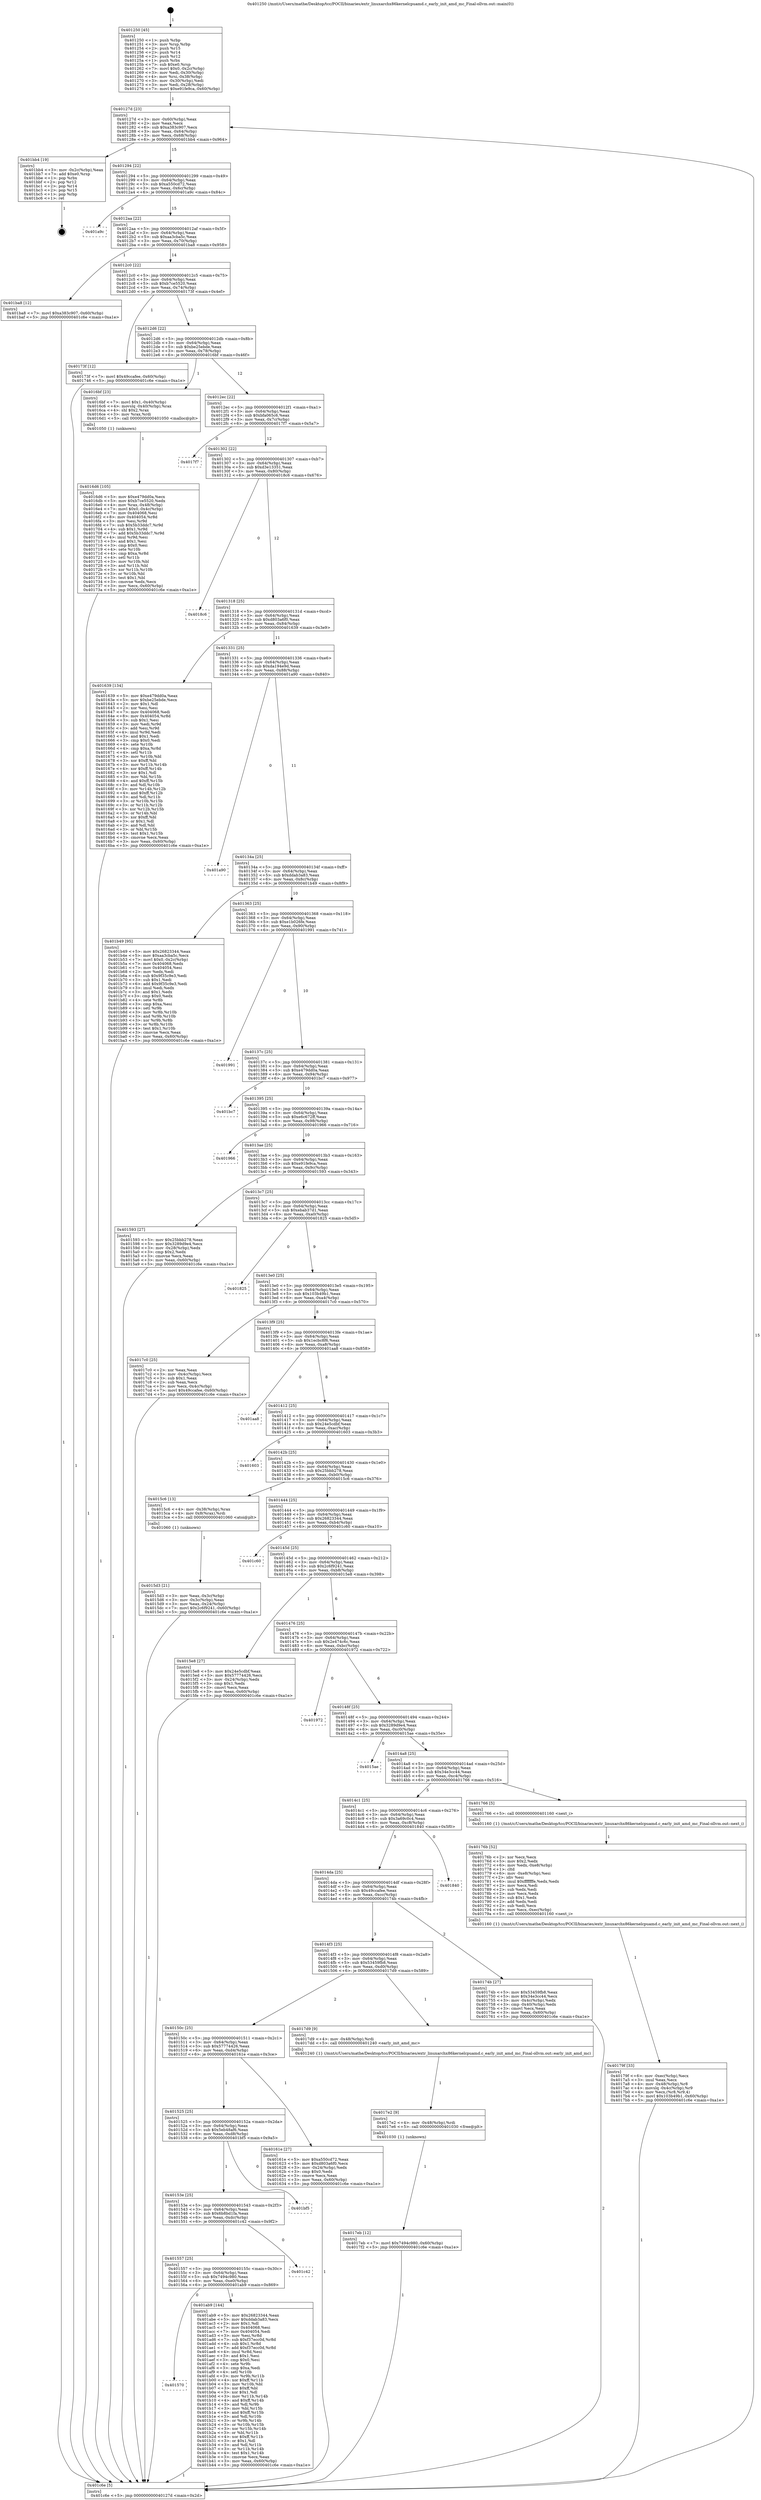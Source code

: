 digraph "0x401250" {
  label = "0x401250 (/mnt/c/Users/mathe/Desktop/tcc/POCII/binaries/extr_linuxarchx86kernelcpuamd.c_early_init_amd_mc_Final-ollvm.out::main(0))"
  labelloc = "t"
  node[shape=record]

  Entry [label="",width=0.3,height=0.3,shape=circle,fillcolor=black,style=filled]
  "0x40127d" [label="{
     0x40127d [23]\l
     | [instrs]\l
     &nbsp;&nbsp;0x40127d \<+3\>: mov -0x60(%rbp),%eax\l
     &nbsp;&nbsp;0x401280 \<+2\>: mov %eax,%ecx\l
     &nbsp;&nbsp;0x401282 \<+6\>: sub $0xa383c907,%ecx\l
     &nbsp;&nbsp;0x401288 \<+3\>: mov %eax,-0x64(%rbp)\l
     &nbsp;&nbsp;0x40128b \<+3\>: mov %ecx,-0x68(%rbp)\l
     &nbsp;&nbsp;0x40128e \<+6\>: je 0000000000401bb4 \<main+0x964\>\l
  }"]
  "0x401bb4" [label="{
     0x401bb4 [19]\l
     | [instrs]\l
     &nbsp;&nbsp;0x401bb4 \<+3\>: mov -0x2c(%rbp),%eax\l
     &nbsp;&nbsp;0x401bb7 \<+7\>: add $0xe0,%rsp\l
     &nbsp;&nbsp;0x401bbe \<+1\>: pop %rbx\l
     &nbsp;&nbsp;0x401bbf \<+2\>: pop %r12\l
     &nbsp;&nbsp;0x401bc1 \<+2\>: pop %r14\l
     &nbsp;&nbsp;0x401bc3 \<+2\>: pop %r15\l
     &nbsp;&nbsp;0x401bc5 \<+1\>: pop %rbp\l
     &nbsp;&nbsp;0x401bc6 \<+1\>: ret\l
  }"]
  "0x401294" [label="{
     0x401294 [22]\l
     | [instrs]\l
     &nbsp;&nbsp;0x401294 \<+5\>: jmp 0000000000401299 \<main+0x49\>\l
     &nbsp;&nbsp;0x401299 \<+3\>: mov -0x64(%rbp),%eax\l
     &nbsp;&nbsp;0x40129c \<+5\>: sub $0xa550cd72,%eax\l
     &nbsp;&nbsp;0x4012a1 \<+3\>: mov %eax,-0x6c(%rbp)\l
     &nbsp;&nbsp;0x4012a4 \<+6\>: je 0000000000401a9c \<main+0x84c\>\l
  }"]
  Exit [label="",width=0.3,height=0.3,shape=circle,fillcolor=black,style=filled,peripheries=2]
  "0x401a9c" [label="{
     0x401a9c\l
  }", style=dashed]
  "0x4012aa" [label="{
     0x4012aa [22]\l
     | [instrs]\l
     &nbsp;&nbsp;0x4012aa \<+5\>: jmp 00000000004012af \<main+0x5f\>\l
     &nbsp;&nbsp;0x4012af \<+3\>: mov -0x64(%rbp),%eax\l
     &nbsp;&nbsp;0x4012b2 \<+5\>: sub $0xaa3cba5c,%eax\l
     &nbsp;&nbsp;0x4012b7 \<+3\>: mov %eax,-0x70(%rbp)\l
     &nbsp;&nbsp;0x4012ba \<+6\>: je 0000000000401ba8 \<main+0x958\>\l
  }"]
  "0x401570" [label="{
     0x401570\l
  }", style=dashed]
  "0x401ba8" [label="{
     0x401ba8 [12]\l
     | [instrs]\l
     &nbsp;&nbsp;0x401ba8 \<+7\>: movl $0xa383c907,-0x60(%rbp)\l
     &nbsp;&nbsp;0x401baf \<+5\>: jmp 0000000000401c6e \<main+0xa1e\>\l
  }"]
  "0x4012c0" [label="{
     0x4012c0 [22]\l
     | [instrs]\l
     &nbsp;&nbsp;0x4012c0 \<+5\>: jmp 00000000004012c5 \<main+0x75\>\l
     &nbsp;&nbsp;0x4012c5 \<+3\>: mov -0x64(%rbp),%eax\l
     &nbsp;&nbsp;0x4012c8 \<+5\>: sub $0xb7ce5520,%eax\l
     &nbsp;&nbsp;0x4012cd \<+3\>: mov %eax,-0x74(%rbp)\l
     &nbsp;&nbsp;0x4012d0 \<+6\>: je 000000000040173f \<main+0x4ef\>\l
  }"]
  "0x401ab9" [label="{
     0x401ab9 [144]\l
     | [instrs]\l
     &nbsp;&nbsp;0x401ab9 \<+5\>: mov $0x26823344,%eax\l
     &nbsp;&nbsp;0x401abe \<+5\>: mov $0xddab3a83,%ecx\l
     &nbsp;&nbsp;0x401ac3 \<+2\>: mov $0x1,%dl\l
     &nbsp;&nbsp;0x401ac5 \<+7\>: mov 0x404068,%esi\l
     &nbsp;&nbsp;0x401acc \<+7\>: mov 0x404054,%edi\l
     &nbsp;&nbsp;0x401ad3 \<+3\>: mov %esi,%r8d\l
     &nbsp;&nbsp;0x401ad6 \<+7\>: sub $0xf37ecc0d,%r8d\l
     &nbsp;&nbsp;0x401add \<+4\>: sub $0x1,%r8d\l
     &nbsp;&nbsp;0x401ae1 \<+7\>: add $0xf37ecc0d,%r8d\l
     &nbsp;&nbsp;0x401ae8 \<+4\>: imul %r8d,%esi\l
     &nbsp;&nbsp;0x401aec \<+3\>: and $0x1,%esi\l
     &nbsp;&nbsp;0x401aef \<+3\>: cmp $0x0,%esi\l
     &nbsp;&nbsp;0x401af2 \<+4\>: sete %r9b\l
     &nbsp;&nbsp;0x401af6 \<+3\>: cmp $0xa,%edi\l
     &nbsp;&nbsp;0x401af9 \<+4\>: setl %r10b\l
     &nbsp;&nbsp;0x401afd \<+3\>: mov %r9b,%r11b\l
     &nbsp;&nbsp;0x401b00 \<+4\>: xor $0xff,%r11b\l
     &nbsp;&nbsp;0x401b04 \<+3\>: mov %r10b,%bl\l
     &nbsp;&nbsp;0x401b07 \<+3\>: xor $0xff,%bl\l
     &nbsp;&nbsp;0x401b0a \<+3\>: xor $0x1,%dl\l
     &nbsp;&nbsp;0x401b0d \<+3\>: mov %r11b,%r14b\l
     &nbsp;&nbsp;0x401b10 \<+4\>: and $0xff,%r14b\l
     &nbsp;&nbsp;0x401b14 \<+3\>: and %dl,%r9b\l
     &nbsp;&nbsp;0x401b17 \<+3\>: mov %bl,%r15b\l
     &nbsp;&nbsp;0x401b1a \<+4\>: and $0xff,%r15b\l
     &nbsp;&nbsp;0x401b1e \<+3\>: and %dl,%r10b\l
     &nbsp;&nbsp;0x401b21 \<+3\>: or %r9b,%r14b\l
     &nbsp;&nbsp;0x401b24 \<+3\>: or %r10b,%r15b\l
     &nbsp;&nbsp;0x401b27 \<+3\>: xor %r15b,%r14b\l
     &nbsp;&nbsp;0x401b2a \<+3\>: or %bl,%r11b\l
     &nbsp;&nbsp;0x401b2d \<+4\>: xor $0xff,%r11b\l
     &nbsp;&nbsp;0x401b31 \<+3\>: or $0x1,%dl\l
     &nbsp;&nbsp;0x401b34 \<+3\>: and %dl,%r11b\l
     &nbsp;&nbsp;0x401b37 \<+3\>: or %r11b,%r14b\l
     &nbsp;&nbsp;0x401b3a \<+4\>: test $0x1,%r14b\l
     &nbsp;&nbsp;0x401b3e \<+3\>: cmovne %ecx,%eax\l
     &nbsp;&nbsp;0x401b41 \<+3\>: mov %eax,-0x60(%rbp)\l
     &nbsp;&nbsp;0x401b44 \<+5\>: jmp 0000000000401c6e \<main+0xa1e\>\l
  }"]
  "0x40173f" [label="{
     0x40173f [12]\l
     | [instrs]\l
     &nbsp;&nbsp;0x40173f \<+7\>: movl $0x49ccafee,-0x60(%rbp)\l
     &nbsp;&nbsp;0x401746 \<+5\>: jmp 0000000000401c6e \<main+0xa1e\>\l
  }"]
  "0x4012d6" [label="{
     0x4012d6 [22]\l
     | [instrs]\l
     &nbsp;&nbsp;0x4012d6 \<+5\>: jmp 00000000004012db \<main+0x8b\>\l
     &nbsp;&nbsp;0x4012db \<+3\>: mov -0x64(%rbp),%eax\l
     &nbsp;&nbsp;0x4012de \<+5\>: sub $0xbe25ebde,%eax\l
     &nbsp;&nbsp;0x4012e3 \<+3\>: mov %eax,-0x78(%rbp)\l
     &nbsp;&nbsp;0x4012e6 \<+6\>: je 00000000004016bf \<main+0x46f\>\l
  }"]
  "0x401557" [label="{
     0x401557 [25]\l
     | [instrs]\l
     &nbsp;&nbsp;0x401557 \<+5\>: jmp 000000000040155c \<main+0x30c\>\l
     &nbsp;&nbsp;0x40155c \<+3\>: mov -0x64(%rbp),%eax\l
     &nbsp;&nbsp;0x40155f \<+5\>: sub $0x7494c980,%eax\l
     &nbsp;&nbsp;0x401564 \<+6\>: mov %eax,-0xe0(%rbp)\l
     &nbsp;&nbsp;0x40156a \<+6\>: je 0000000000401ab9 \<main+0x869\>\l
  }"]
  "0x4016bf" [label="{
     0x4016bf [23]\l
     | [instrs]\l
     &nbsp;&nbsp;0x4016bf \<+7\>: movl $0x1,-0x40(%rbp)\l
     &nbsp;&nbsp;0x4016c6 \<+4\>: movslq -0x40(%rbp),%rax\l
     &nbsp;&nbsp;0x4016ca \<+4\>: shl $0x2,%rax\l
     &nbsp;&nbsp;0x4016ce \<+3\>: mov %rax,%rdi\l
     &nbsp;&nbsp;0x4016d1 \<+5\>: call 0000000000401050 \<malloc@plt\>\l
     | [calls]\l
     &nbsp;&nbsp;0x401050 \{1\} (unknown)\l
  }"]
  "0x4012ec" [label="{
     0x4012ec [22]\l
     | [instrs]\l
     &nbsp;&nbsp;0x4012ec \<+5\>: jmp 00000000004012f1 \<main+0xa1\>\l
     &nbsp;&nbsp;0x4012f1 \<+3\>: mov -0x64(%rbp),%eax\l
     &nbsp;&nbsp;0x4012f4 \<+5\>: sub $0xbfa065c6,%eax\l
     &nbsp;&nbsp;0x4012f9 \<+3\>: mov %eax,-0x7c(%rbp)\l
     &nbsp;&nbsp;0x4012fc \<+6\>: je 00000000004017f7 \<main+0x5a7\>\l
  }"]
  "0x401c42" [label="{
     0x401c42\l
  }", style=dashed]
  "0x4017f7" [label="{
     0x4017f7\l
  }", style=dashed]
  "0x401302" [label="{
     0x401302 [22]\l
     | [instrs]\l
     &nbsp;&nbsp;0x401302 \<+5\>: jmp 0000000000401307 \<main+0xb7\>\l
     &nbsp;&nbsp;0x401307 \<+3\>: mov -0x64(%rbp),%eax\l
     &nbsp;&nbsp;0x40130a \<+5\>: sub $0xd3e13351,%eax\l
     &nbsp;&nbsp;0x40130f \<+3\>: mov %eax,-0x80(%rbp)\l
     &nbsp;&nbsp;0x401312 \<+6\>: je 00000000004018c6 \<main+0x676\>\l
  }"]
  "0x40153e" [label="{
     0x40153e [25]\l
     | [instrs]\l
     &nbsp;&nbsp;0x40153e \<+5\>: jmp 0000000000401543 \<main+0x2f3\>\l
     &nbsp;&nbsp;0x401543 \<+3\>: mov -0x64(%rbp),%eax\l
     &nbsp;&nbsp;0x401546 \<+5\>: sub $0x6b8bd1fa,%eax\l
     &nbsp;&nbsp;0x40154b \<+6\>: mov %eax,-0xdc(%rbp)\l
     &nbsp;&nbsp;0x401551 \<+6\>: je 0000000000401c42 \<main+0x9f2\>\l
  }"]
  "0x4018c6" [label="{
     0x4018c6\l
  }", style=dashed]
  "0x401318" [label="{
     0x401318 [25]\l
     | [instrs]\l
     &nbsp;&nbsp;0x401318 \<+5\>: jmp 000000000040131d \<main+0xcd\>\l
     &nbsp;&nbsp;0x40131d \<+3\>: mov -0x64(%rbp),%eax\l
     &nbsp;&nbsp;0x401320 \<+5\>: sub $0xd803a6f0,%eax\l
     &nbsp;&nbsp;0x401325 \<+6\>: mov %eax,-0x84(%rbp)\l
     &nbsp;&nbsp;0x40132b \<+6\>: je 0000000000401639 \<main+0x3e9\>\l
  }"]
  "0x401bf5" [label="{
     0x401bf5\l
  }", style=dashed]
  "0x401639" [label="{
     0x401639 [134]\l
     | [instrs]\l
     &nbsp;&nbsp;0x401639 \<+5\>: mov $0xe479dd0a,%eax\l
     &nbsp;&nbsp;0x40163e \<+5\>: mov $0xbe25ebde,%ecx\l
     &nbsp;&nbsp;0x401643 \<+2\>: mov $0x1,%dl\l
     &nbsp;&nbsp;0x401645 \<+2\>: xor %esi,%esi\l
     &nbsp;&nbsp;0x401647 \<+7\>: mov 0x404068,%edi\l
     &nbsp;&nbsp;0x40164e \<+8\>: mov 0x404054,%r8d\l
     &nbsp;&nbsp;0x401656 \<+3\>: sub $0x1,%esi\l
     &nbsp;&nbsp;0x401659 \<+3\>: mov %edi,%r9d\l
     &nbsp;&nbsp;0x40165c \<+3\>: add %esi,%r9d\l
     &nbsp;&nbsp;0x40165f \<+4\>: imul %r9d,%edi\l
     &nbsp;&nbsp;0x401663 \<+3\>: and $0x1,%edi\l
     &nbsp;&nbsp;0x401666 \<+3\>: cmp $0x0,%edi\l
     &nbsp;&nbsp;0x401669 \<+4\>: sete %r10b\l
     &nbsp;&nbsp;0x40166d \<+4\>: cmp $0xa,%r8d\l
     &nbsp;&nbsp;0x401671 \<+4\>: setl %r11b\l
     &nbsp;&nbsp;0x401675 \<+3\>: mov %r10b,%bl\l
     &nbsp;&nbsp;0x401678 \<+3\>: xor $0xff,%bl\l
     &nbsp;&nbsp;0x40167b \<+3\>: mov %r11b,%r14b\l
     &nbsp;&nbsp;0x40167e \<+4\>: xor $0xff,%r14b\l
     &nbsp;&nbsp;0x401682 \<+3\>: xor $0x1,%dl\l
     &nbsp;&nbsp;0x401685 \<+3\>: mov %bl,%r15b\l
     &nbsp;&nbsp;0x401688 \<+4\>: and $0xff,%r15b\l
     &nbsp;&nbsp;0x40168c \<+3\>: and %dl,%r10b\l
     &nbsp;&nbsp;0x40168f \<+3\>: mov %r14b,%r12b\l
     &nbsp;&nbsp;0x401692 \<+4\>: and $0xff,%r12b\l
     &nbsp;&nbsp;0x401696 \<+3\>: and %dl,%r11b\l
     &nbsp;&nbsp;0x401699 \<+3\>: or %r10b,%r15b\l
     &nbsp;&nbsp;0x40169c \<+3\>: or %r11b,%r12b\l
     &nbsp;&nbsp;0x40169f \<+3\>: xor %r12b,%r15b\l
     &nbsp;&nbsp;0x4016a2 \<+3\>: or %r14b,%bl\l
     &nbsp;&nbsp;0x4016a5 \<+3\>: xor $0xff,%bl\l
     &nbsp;&nbsp;0x4016a8 \<+3\>: or $0x1,%dl\l
     &nbsp;&nbsp;0x4016ab \<+2\>: and %dl,%bl\l
     &nbsp;&nbsp;0x4016ad \<+3\>: or %bl,%r15b\l
     &nbsp;&nbsp;0x4016b0 \<+4\>: test $0x1,%r15b\l
     &nbsp;&nbsp;0x4016b4 \<+3\>: cmovne %ecx,%eax\l
     &nbsp;&nbsp;0x4016b7 \<+3\>: mov %eax,-0x60(%rbp)\l
     &nbsp;&nbsp;0x4016ba \<+5\>: jmp 0000000000401c6e \<main+0xa1e\>\l
  }"]
  "0x401331" [label="{
     0x401331 [25]\l
     | [instrs]\l
     &nbsp;&nbsp;0x401331 \<+5\>: jmp 0000000000401336 \<main+0xe6\>\l
     &nbsp;&nbsp;0x401336 \<+3\>: mov -0x64(%rbp),%eax\l
     &nbsp;&nbsp;0x401339 \<+5\>: sub $0xda194e9d,%eax\l
     &nbsp;&nbsp;0x40133e \<+6\>: mov %eax,-0x88(%rbp)\l
     &nbsp;&nbsp;0x401344 \<+6\>: je 0000000000401a90 \<main+0x840\>\l
  }"]
  "0x4017eb" [label="{
     0x4017eb [12]\l
     | [instrs]\l
     &nbsp;&nbsp;0x4017eb \<+7\>: movl $0x7494c980,-0x60(%rbp)\l
     &nbsp;&nbsp;0x4017f2 \<+5\>: jmp 0000000000401c6e \<main+0xa1e\>\l
  }"]
  "0x401a90" [label="{
     0x401a90\l
  }", style=dashed]
  "0x40134a" [label="{
     0x40134a [25]\l
     | [instrs]\l
     &nbsp;&nbsp;0x40134a \<+5\>: jmp 000000000040134f \<main+0xff\>\l
     &nbsp;&nbsp;0x40134f \<+3\>: mov -0x64(%rbp),%eax\l
     &nbsp;&nbsp;0x401352 \<+5\>: sub $0xddab3a83,%eax\l
     &nbsp;&nbsp;0x401357 \<+6\>: mov %eax,-0x8c(%rbp)\l
     &nbsp;&nbsp;0x40135d \<+6\>: je 0000000000401b49 \<main+0x8f9\>\l
  }"]
  "0x4017e2" [label="{
     0x4017e2 [9]\l
     | [instrs]\l
     &nbsp;&nbsp;0x4017e2 \<+4\>: mov -0x48(%rbp),%rdi\l
     &nbsp;&nbsp;0x4017e6 \<+5\>: call 0000000000401030 \<free@plt\>\l
     | [calls]\l
     &nbsp;&nbsp;0x401030 \{1\} (unknown)\l
  }"]
  "0x401b49" [label="{
     0x401b49 [95]\l
     | [instrs]\l
     &nbsp;&nbsp;0x401b49 \<+5\>: mov $0x26823344,%eax\l
     &nbsp;&nbsp;0x401b4e \<+5\>: mov $0xaa3cba5c,%ecx\l
     &nbsp;&nbsp;0x401b53 \<+7\>: movl $0x0,-0x2c(%rbp)\l
     &nbsp;&nbsp;0x401b5a \<+7\>: mov 0x404068,%edx\l
     &nbsp;&nbsp;0x401b61 \<+7\>: mov 0x404054,%esi\l
     &nbsp;&nbsp;0x401b68 \<+2\>: mov %edx,%edi\l
     &nbsp;&nbsp;0x401b6a \<+6\>: sub $0x9f35c9e3,%edi\l
     &nbsp;&nbsp;0x401b70 \<+3\>: sub $0x1,%edi\l
     &nbsp;&nbsp;0x401b73 \<+6\>: add $0x9f35c9e3,%edi\l
     &nbsp;&nbsp;0x401b79 \<+3\>: imul %edi,%edx\l
     &nbsp;&nbsp;0x401b7c \<+3\>: and $0x1,%edx\l
     &nbsp;&nbsp;0x401b7f \<+3\>: cmp $0x0,%edx\l
     &nbsp;&nbsp;0x401b82 \<+4\>: sete %r8b\l
     &nbsp;&nbsp;0x401b86 \<+3\>: cmp $0xa,%esi\l
     &nbsp;&nbsp;0x401b89 \<+4\>: setl %r9b\l
     &nbsp;&nbsp;0x401b8d \<+3\>: mov %r8b,%r10b\l
     &nbsp;&nbsp;0x401b90 \<+3\>: and %r9b,%r10b\l
     &nbsp;&nbsp;0x401b93 \<+3\>: xor %r9b,%r8b\l
     &nbsp;&nbsp;0x401b96 \<+3\>: or %r8b,%r10b\l
     &nbsp;&nbsp;0x401b99 \<+4\>: test $0x1,%r10b\l
     &nbsp;&nbsp;0x401b9d \<+3\>: cmovne %ecx,%eax\l
     &nbsp;&nbsp;0x401ba0 \<+3\>: mov %eax,-0x60(%rbp)\l
     &nbsp;&nbsp;0x401ba3 \<+5\>: jmp 0000000000401c6e \<main+0xa1e\>\l
  }"]
  "0x401363" [label="{
     0x401363 [25]\l
     | [instrs]\l
     &nbsp;&nbsp;0x401363 \<+5\>: jmp 0000000000401368 \<main+0x118\>\l
     &nbsp;&nbsp;0x401368 \<+3\>: mov -0x64(%rbp),%eax\l
     &nbsp;&nbsp;0x40136b \<+5\>: sub $0xe1b026fe,%eax\l
     &nbsp;&nbsp;0x401370 \<+6\>: mov %eax,-0x90(%rbp)\l
     &nbsp;&nbsp;0x401376 \<+6\>: je 0000000000401991 \<main+0x741\>\l
  }"]
  "0x40179f" [label="{
     0x40179f [33]\l
     | [instrs]\l
     &nbsp;&nbsp;0x40179f \<+6\>: mov -0xec(%rbp),%ecx\l
     &nbsp;&nbsp;0x4017a5 \<+3\>: imul %eax,%ecx\l
     &nbsp;&nbsp;0x4017a8 \<+4\>: mov -0x48(%rbp),%r8\l
     &nbsp;&nbsp;0x4017ac \<+4\>: movslq -0x4c(%rbp),%r9\l
     &nbsp;&nbsp;0x4017b0 \<+4\>: mov %ecx,(%r8,%r9,4)\l
     &nbsp;&nbsp;0x4017b4 \<+7\>: movl $0x103b49b1,-0x60(%rbp)\l
     &nbsp;&nbsp;0x4017bb \<+5\>: jmp 0000000000401c6e \<main+0xa1e\>\l
  }"]
  "0x401991" [label="{
     0x401991\l
  }", style=dashed]
  "0x40137c" [label="{
     0x40137c [25]\l
     | [instrs]\l
     &nbsp;&nbsp;0x40137c \<+5\>: jmp 0000000000401381 \<main+0x131\>\l
     &nbsp;&nbsp;0x401381 \<+3\>: mov -0x64(%rbp),%eax\l
     &nbsp;&nbsp;0x401384 \<+5\>: sub $0xe479dd0a,%eax\l
     &nbsp;&nbsp;0x401389 \<+6\>: mov %eax,-0x94(%rbp)\l
     &nbsp;&nbsp;0x40138f \<+6\>: je 0000000000401bc7 \<main+0x977\>\l
  }"]
  "0x40176b" [label="{
     0x40176b [52]\l
     | [instrs]\l
     &nbsp;&nbsp;0x40176b \<+2\>: xor %ecx,%ecx\l
     &nbsp;&nbsp;0x40176d \<+5\>: mov $0x2,%edx\l
     &nbsp;&nbsp;0x401772 \<+6\>: mov %edx,-0xe8(%rbp)\l
     &nbsp;&nbsp;0x401778 \<+1\>: cltd\l
     &nbsp;&nbsp;0x401779 \<+6\>: mov -0xe8(%rbp),%esi\l
     &nbsp;&nbsp;0x40177f \<+2\>: idiv %esi\l
     &nbsp;&nbsp;0x401781 \<+6\>: imul $0xfffffffe,%edx,%edx\l
     &nbsp;&nbsp;0x401787 \<+2\>: mov %ecx,%edi\l
     &nbsp;&nbsp;0x401789 \<+2\>: sub %edx,%edi\l
     &nbsp;&nbsp;0x40178b \<+2\>: mov %ecx,%edx\l
     &nbsp;&nbsp;0x40178d \<+3\>: sub $0x1,%edx\l
     &nbsp;&nbsp;0x401790 \<+2\>: add %edx,%edi\l
     &nbsp;&nbsp;0x401792 \<+2\>: sub %edi,%ecx\l
     &nbsp;&nbsp;0x401794 \<+6\>: mov %ecx,-0xec(%rbp)\l
     &nbsp;&nbsp;0x40179a \<+5\>: call 0000000000401160 \<next_i\>\l
     | [calls]\l
     &nbsp;&nbsp;0x401160 \{1\} (/mnt/c/Users/mathe/Desktop/tcc/POCII/binaries/extr_linuxarchx86kernelcpuamd.c_early_init_amd_mc_Final-ollvm.out::next_i)\l
  }"]
  "0x401bc7" [label="{
     0x401bc7\l
  }", style=dashed]
  "0x401395" [label="{
     0x401395 [25]\l
     | [instrs]\l
     &nbsp;&nbsp;0x401395 \<+5\>: jmp 000000000040139a \<main+0x14a\>\l
     &nbsp;&nbsp;0x40139a \<+3\>: mov -0x64(%rbp),%eax\l
     &nbsp;&nbsp;0x40139d \<+5\>: sub $0xe6c672ff,%eax\l
     &nbsp;&nbsp;0x4013a2 \<+6\>: mov %eax,-0x98(%rbp)\l
     &nbsp;&nbsp;0x4013a8 \<+6\>: je 0000000000401966 \<main+0x716\>\l
  }"]
  "0x4016d6" [label="{
     0x4016d6 [105]\l
     | [instrs]\l
     &nbsp;&nbsp;0x4016d6 \<+5\>: mov $0xe479dd0a,%ecx\l
     &nbsp;&nbsp;0x4016db \<+5\>: mov $0xb7ce5520,%edx\l
     &nbsp;&nbsp;0x4016e0 \<+4\>: mov %rax,-0x48(%rbp)\l
     &nbsp;&nbsp;0x4016e4 \<+7\>: movl $0x0,-0x4c(%rbp)\l
     &nbsp;&nbsp;0x4016eb \<+7\>: mov 0x404068,%esi\l
     &nbsp;&nbsp;0x4016f2 \<+8\>: mov 0x404054,%r8d\l
     &nbsp;&nbsp;0x4016fa \<+3\>: mov %esi,%r9d\l
     &nbsp;&nbsp;0x4016fd \<+7\>: sub $0x5b33ddc7,%r9d\l
     &nbsp;&nbsp;0x401704 \<+4\>: sub $0x1,%r9d\l
     &nbsp;&nbsp;0x401708 \<+7\>: add $0x5b33ddc7,%r9d\l
     &nbsp;&nbsp;0x40170f \<+4\>: imul %r9d,%esi\l
     &nbsp;&nbsp;0x401713 \<+3\>: and $0x1,%esi\l
     &nbsp;&nbsp;0x401716 \<+3\>: cmp $0x0,%esi\l
     &nbsp;&nbsp;0x401719 \<+4\>: sete %r10b\l
     &nbsp;&nbsp;0x40171d \<+4\>: cmp $0xa,%r8d\l
     &nbsp;&nbsp;0x401721 \<+4\>: setl %r11b\l
     &nbsp;&nbsp;0x401725 \<+3\>: mov %r10b,%bl\l
     &nbsp;&nbsp;0x401728 \<+3\>: and %r11b,%bl\l
     &nbsp;&nbsp;0x40172b \<+3\>: xor %r11b,%r10b\l
     &nbsp;&nbsp;0x40172e \<+3\>: or %r10b,%bl\l
     &nbsp;&nbsp;0x401731 \<+3\>: test $0x1,%bl\l
     &nbsp;&nbsp;0x401734 \<+3\>: cmovne %edx,%ecx\l
     &nbsp;&nbsp;0x401737 \<+3\>: mov %ecx,-0x60(%rbp)\l
     &nbsp;&nbsp;0x40173a \<+5\>: jmp 0000000000401c6e \<main+0xa1e\>\l
  }"]
  "0x401966" [label="{
     0x401966\l
  }", style=dashed]
  "0x4013ae" [label="{
     0x4013ae [25]\l
     | [instrs]\l
     &nbsp;&nbsp;0x4013ae \<+5\>: jmp 00000000004013b3 \<main+0x163\>\l
     &nbsp;&nbsp;0x4013b3 \<+3\>: mov -0x64(%rbp),%eax\l
     &nbsp;&nbsp;0x4013b6 \<+5\>: sub $0xe91fe9ca,%eax\l
     &nbsp;&nbsp;0x4013bb \<+6\>: mov %eax,-0x9c(%rbp)\l
     &nbsp;&nbsp;0x4013c1 \<+6\>: je 0000000000401593 \<main+0x343\>\l
  }"]
  "0x401525" [label="{
     0x401525 [25]\l
     | [instrs]\l
     &nbsp;&nbsp;0x401525 \<+5\>: jmp 000000000040152a \<main+0x2da\>\l
     &nbsp;&nbsp;0x40152a \<+3\>: mov -0x64(%rbp),%eax\l
     &nbsp;&nbsp;0x40152d \<+5\>: sub $0x5eb48af6,%eax\l
     &nbsp;&nbsp;0x401532 \<+6\>: mov %eax,-0xd8(%rbp)\l
     &nbsp;&nbsp;0x401538 \<+6\>: je 0000000000401bf5 \<main+0x9a5\>\l
  }"]
  "0x401593" [label="{
     0x401593 [27]\l
     | [instrs]\l
     &nbsp;&nbsp;0x401593 \<+5\>: mov $0x25bbb278,%eax\l
     &nbsp;&nbsp;0x401598 \<+5\>: mov $0x3289d9e4,%ecx\l
     &nbsp;&nbsp;0x40159d \<+3\>: mov -0x28(%rbp),%edx\l
     &nbsp;&nbsp;0x4015a0 \<+3\>: cmp $0x2,%edx\l
     &nbsp;&nbsp;0x4015a3 \<+3\>: cmovne %ecx,%eax\l
     &nbsp;&nbsp;0x4015a6 \<+3\>: mov %eax,-0x60(%rbp)\l
     &nbsp;&nbsp;0x4015a9 \<+5\>: jmp 0000000000401c6e \<main+0xa1e\>\l
  }"]
  "0x4013c7" [label="{
     0x4013c7 [25]\l
     | [instrs]\l
     &nbsp;&nbsp;0x4013c7 \<+5\>: jmp 00000000004013cc \<main+0x17c\>\l
     &nbsp;&nbsp;0x4013cc \<+3\>: mov -0x64(%rbp),%eax\l
     &nbsp;&nbsp;0x4013cf \<+5\>: sub $0xebab37d1,%eax\l
     &nbsp;&nbsp;0x4013d4 \<+6\>: mov %eax,-0xa0(%rbp)\l
     &nbsp;&nbsp;0x4013da \<+6\>: je 0000000000401825 \<main+0x5d5\>\l
  }"]
  "0x401c6e" [label="{
     0x401c6e [5]\l
     | [instrs]\l
     &nbsp;&nbsp;0x401c6e \<+5\>: jmp 000000000040127d \<main+0x2d\>\l
  }"]
  "0x401250" [label="{
     0x401250 [45]\l
     | [instrs]\l
     &nbsp;&nbsp;0x401250 \<+1\>: push %rbp\l
     &nbsp;&nbsp;0x401251 \<+3\>: mov %rsp,%rbp\l
     &nbsp;&nbsp;0x401254 \<+2\>: push %r15\l
     &nbsp;&nbsp;0x401256 \<+2\>: push %r14\l
     &nbsp;&nbsp;0x401258 \<+2\>: push %r12\l
     &nbsp;&nbsp;0x40125a \<+1\>: push %rbx\l
     &nbsp;&nbsp;0x40125b \<+7\>: sub $0xe0,%rsp\l
     &nbsp;&nbsp;0x401262 \<+7\>: movl $0x0,-0x2c(%rbp)\l
     &nbsp;&nbsp;0x401269 \<+3\>: mov %edi,-0x30(%rbp)\l
     &nbsp;&nbsp;0x40126c \<+4\>: mov %rsi,-0x38(%rbp)\l
     &nbsp;&nbsp;0x401270 \<+3\>: mov -0x30(%rbp),%edi\l
     &nbsp;&nbsp;0x401273 \<+3\>: mov %edi,-0x28(%rbp)\l
     &nbsp;&nbsp;0x401276 \<+7\>: movl $0xe91fe9ca,-0x60(%rbp)\l
  }"]
  "0x40161e" [label="{
     0x40161e [27]\l
     | [instrs]\l
     &nbsp;&nbsp;0x40161e \<+5\>: mov $0xa550cd72,%eax\l
     &nbsp;&nbsp;0x401623 \<+5\>: mov $0xd803a6f0,%ecx\l
     &nbsp;&nbsp;0x401628 \<+3\>: mov -0x24(%rbp),%edx\l
     &nbsp;&nbsp;0x40162b \<+3\>: cmp $0x0,%edx\l
     &nbsp;&nbsp;0x40162e \<+3\>: cmove %ecx,%eax\l
     &nbsp;&nbsp;0x401631 \<+3\>: mov %eax,-0x60(%rbp)\l
     &nbsp;&nbsp;0x401634 \<+5\>: jmp 0000000000401c6e \<main+0xa1e\>\l
  }"]
  "0x401825" [label="{
     0x401825\l
  }", style=dashed]
  "0x4013e0" [label="{
     0x4013e0 [25]\l
     | [instrs]\l
     &nbsp;&nbsp;0x4013e0 \<+5\>: jmp 00000000004013e5 \<main+0x195\>\l
     &nbsp;&nbsp;0x4013e5 \<+3\>: mov -0x64(%rbp),%eax\l
     &nbsp;&nbsp;0x4013e8 \<+5\>: sub $0x103b49b1,%eax\l
     &nbsp;&nbsp;0x4013ed \<+6\>: mov %eax,-0xa4(%rbp)\l
     &nbsp;&nbsp;0x4013f3 \<+6\>: je 00000000004017c0 \<main+0x570\>\l
  }"]
  "0x40150c" [label="{
     0x40150c [25]\l
     | [instrs]\l
     &nbsp;&nbsp;0x40150c \<+5\>: jmp 0000000000401511 \<main+0x2c1\>\l
     &nbsp;&nbsp;0x401511 \<+3\>: mov -0x64(%rbp),%eax\l
     &nbsp;&nbsp;0x401514 \<+5\>: sub $0x57774426,%eax\l
     &nbsp;&nbsp;0x401519 \<+6\>: mov %eax,-0xd4(%rbp)\l
     &nbsp;&nbsp;0x40151f \<+6\>: je 000000000040161e \<main+0x3ce\>\l
  }"]
  "0x4017c0" [label="{
     0x4017c0 [25]\l
     | [instrs]\l
     &nbsp;&nbsp;0x4017c0 \<+2\>: xor %eax,%eax\l
     &nbsp;&nbsp;0x4017c2 \<+3\>: mov -0x4c(%rbp),%ecx\l
     &nbsp;&nbsp;0x4017c5 \<+3\>: sub $0x1,%eax\l
     &nbsp;&nbsp;0x4017c8 \<+2\>: sub %eax,%ecx\l
     &nbsp;&nbsp;0x4017ca \<+3\>: mov %ecx,-0x4c(%rbp)\l
     &nbsp;&nbsp;0x4017cd \<+7\>: movl $0x49ccafee,-0x60(%rbp)\l
     &nbsp;&nbsp;0x4017d4 \<+5\>: jmp 0000000000401c6e \<main+0xa1e\>\l
  }"]
  "0x4013f9" [label="{
     0x4013f9 [25]\l
     | [instrs]\l
     &nbsp;&nbsp;0x4013f9 \<+5\>: jmp 00000000004013fe \<main+0x1ae\>\l
     &nbsp;&nbsp;0x4013fe \<+3\>: mov -0x64(%rbp),%eax\l
     &nbsp;&nbsp;0x401401 \<+5\>: sub $0x1ecbc8f6,%eax\l
     &nbsp;&nbsp;0x401406 \<+6\>: mov %eax,-0xa8(%rbp)\l
     &nbsp;&nbsp;0x40140c \<+6\>: je 0000000000401aa8 \<main+0x858\>\l
  }"]
  "0x4017d9" [label="{
     0x4017d9 [9]\l
     | [instrs]\l
     &nbsp;&nbsp;0x4017d9 \<+4\>: mov -0x48(%rbp),%rdi\l
     &nbsp;&nbsp;0x4017dd \<+5\>: call 0000000000401240 \<early_init_amd_mc\>\l
     | [calls]\l
     &nbsp;&nbsp;0x401240 \{1\} (/mnt/c/Users/mathe/Desktop/tcc/POCII/binaries/extr_linuxarchx86kernelcpuamd.c_early_init_amd_mc_Final-ollvm.out::early_init_amd_mc)\l
  }"]
  "0x401aa8" [label="{
     0x401aa8\l
  }", style=dashed]
  "0x401412" [label="{
     0x401412 [25]\l
     | [instrs]\l
     &nbsp;&nbsp;0x401412 \<+5\>: jmp 0000000000401417 \<main+0x1c7\>\l
     &nbsp;&nbsp;0x401417 \<+3\>: mov -0x64(%rbp),%eax\l
     &nbsp;&nbsp;0x40141a \<+5\>: sub $0x24e5cdbf,%eax\l
     &nbsp;&nbsp;0x40141f \<+6\>: mov %eax,-0xac(%rbp)\l
     &nbsp;&nbsp;0x401425 \<+6\>: je 0000000000401603 \<main+0x3b3\>\l
  }"]
  "0x4014f3" [label="{
     0x4014f3 [25]\l
     | [instrs]\l
     &nbsp;&nbsp;0x4014f3 \<+5\>: jmp 00000000004014f8 \<main+0x2a8\>\l
     &nbsp;&nbsp;0x4014f8 \<+3\>: mov -0x64(%rbp),%eax\l
     &nbsp;&nbsp;0x4014fb \<+5\>: sub $0x53459fb8,%eax\l
     &nbsp;&nbsp;0x401500 \<+6\>: mov %eax,-0xd0(%rbp)\l
     &nbsp;&nbsp;0x401506 \<+6\>: je 00000000004017d9 \<main+0x589\>\l
  }"]
  "0x401603" [label="{
     0x401603\l
  }", style=dashed]
  "0x40142b" [label="{
     0x40142b [25]\l
     | [instrs]\l
     &nbsp;&nbsp;0x40142b \<+5\>: jmp 0000000000401430 \<main+0x1e0\>\l
     &nbsp;&nbsp;0x401430 \<+3\>: mov -0x64(%rbp),%eax\l
     &nbsp;&nbsp;0x401433 \<+5\>: sub $0x25bbb278,%eax\l
     &nbsp;&nbsp;0x401438 \<+6\>: mov %eax,-0xb0(%rbp)\l
     &nbsp;&nbsp;0x40143e \<+6\>: je 00000000004015c6 \<main+0x376\>\l
  }"]
  "0x40174b" [label="{
     0x40174b [27]\l
     | [instrs]\l
     &nbsp;&nbsp;0x40174b \<+5\>: mov $0x53459fb8,%eax\l
     &nbsp;&nbsp;0x401750 \<+5\>: mov $0x34e3cc44,%ecx\l
     &nbsp;&nbsp;0x401755 \<+3\>: mov -0x4c(%rbp),%edx\l
     &nbsp;&nbsp;0x401758 \<+3\>: cmp -0x40(%rbp),%edx\l
     &nbsp;&nbsp;0x40175b \<+3\>: cmovl %ecx,%eax\l
     &nbsp;&nbsp;0x40175e \<+3\>: mov %eax,-0x60(%rbp)\l
     &nbsp;&nbsp;0x401761 \<+5\>: jmp 0000000000401c6e \<main+0xa1e\>\l
  }"]
  "0x4015c6" [label="{
     0x4015c6 [13]\l
     | [instrs]\l
     &nbsp;&nbsp;0x4015c6 \<+4\>: mov -0x38(%rbp),%rax\l
     &nbsp;&nbsp;0x4015ca \<+4\>: mov 0x8(%rax),%rdi\l
     &nbsp;&nbsp;0x4015ce \<+5\>: call 0000000000401060 \<atoi@plt\>\l
     | [calls]\l
     &nbsp;&nbsp;0x401060 \{1\} (unknown)\l
  }"]
  "0x401444" [label="{
     0x401444 [25]\l
     | [instrs]\l
     &nbsp;&nbsp;0x401444 \<+5\>: jmp 0000000000401449 \<main+0x1f9\>\l
     &nbsp;&nbsp;0x401449 \<+3\>: mov -0x64(%rbp),%eax\l
     &nbsp;&nbsp;0x40144c \<+5\>: sub $0x26823344,%eax\l
     &nbsp;&nbsp;0x401451 \<+6\>: mov %eax,-0xb4(%rbp)\l
     &nbsp;&nbsp;0x401457 \<+6\>: je 0000000000401c60 \<main+0xa10\>\l
  }"]
  "0x4015d3" [label="{
     0x4015d3 [21]\l
     | [instrs]\l
     &nbsp;&nbsp;0x4015d3 \<+3\>: mov %eax,-0x3c(%rbp)\l
     &nbsp;&nbsp;0x4015d6 \<+3\>: mov -0x3c(%rbp),%eax\l
     &nbsp;&nbsp;0x4015d9 \<+3\>: mov %eax,-0x24(%rbp)\l
     &nbsp;&nbsp;0x4015dc \<+7\>: movl $0x2c6f9241,-0x60(%rbp)\l
     &nbsp;&nbsp;0x4015e3 \<+5\>: jmp 0000000000401c6e \<main+0xa1e\>\l
  }"]
  "0x4014da" [label="{
     0x4014da [25]\l
     | [instrs]\l
     &nbsp;&nbsp;0x4014da \<+5\>: jmp 00000000004014df \<main+0x28f\>\l
     &nbsp;&nbsp;0x4014df \<+3\>: mov -0x64(%rbp),%eax\l
     &nbsp;&nbsp;0x4014e2 \<+5\>: sub $0x49ccafee,%eax\l
     &nbsp;&nbsp;0x4014e7 \<+6\>: mov %eax,-0xcc(%rbp)\l
     &nbsp;&nbsp;0x4014ed \<+6\>: je 000000000040174b \<main+0x4fb\>\l
  }"]
  "0x401c60" [label="{
     0x401c60\l
  }", style=dashed]
  "0x40145d" [label="{
     0x40145d [25]\l
     | [instrs]\l
     &nbsp;&nbsp;0x40145d \<+5\>: jmp 0000000000401462 \<main+0x212\>\l
     &nbsp;&nbsp;0x401462 \<+3\>: mov -0x64(%rbp),%eax\l
     &nbsp;&nbsp;0x401465 \<+5\>: sub $0x2c6f9241,%eax\l
     &nbsp;&nbsp;0x40146a \<+6\>: mov %eax,-0xb8(%rbp)\l
     &nbsp;&nbsp;0x401470 \<+6\>: je 00000000004015e8 \<main+0x398\>\l
  }"]
  "0x401840" [label="{
     0x401840\l
  }", style=dashed]
  "0x4015e8" [label="{
     0x4015e8 [27]\l
     | [instrs]\l
     &nbsp;&nbsp;0x4015e8 \<+5\>: mov $0x24e5cdbf,%eax\l
     &nbsp;&nbsp;0x4015ed \<+5\>: mov $0x57774426,%ecx\l
     &nbsp;&nbsp;0x4015f2 \<+3\>: mov -0x24(%rbp),%edx\l
     &nbsp;&nbsp;0x4015f5 \<+3\>: cmp $0x1,%edx\l
     &nbsp;&nbsp;0x4015f8 \<+3\>: cmovl %ecx,%eax\l
     &nbsp;&nbsp;0x4015fb \<+3\>: mov %eax,-0x60(%rbp)\l
     &nbsp;&nbsp;0x4015fe \<+5\>: jmp 0000000000401c6e \<main+0xa1e\>\l
  }"]
  "0x401476" [label="{
     0x401476 [25]\l
     | [instrs]\l
     &nbsp;&nbsp;0x401476 \<+5\>: jmp 000000000040147b \<main+0x22b\>\l
     &nbsp;&nbsp;0x40147b \<+3\>: mov -0x64(%rbp),%eax\l
     &nbsp;&nbsp;0x40147e \<+5\>: sub $0x2e474c6c,%eax\l
     &nbsp;&nbsp;0x401483 \<+6\>: mov %eax,-0xbc(%rbp)\l
     &nbsp;&nbsp;0x401489 \<+6\>: je 0000000000401972 \<main+0x722\>\l
  }"]
  "0x4014c1" [label="{
     0x4014c1 [25]\l
     | [instrs]\l
     &nbsp;&nbsp;0x4014c1 \<+5\>: jmp 00000000004014c6 \<main+0x276\>\l
     &nbsp;&nbsp;0x4014c6 \<+3\>: mov -0x64(%rbp),%eax\l
     &nbsp;&nbsp;0x4014c9 \<+5\>: sub $0x3a69c0c4,%eax\l
     &nbsp;&nbsp;0x4014ce \<+6\>: mov %eax,-0xc8(%rbp)\l
     &nbsp;&nbsp;0x4014d4 \<+6\>: je 0000000000401840 \<main+0x5f0\>\l
  }"]
  "0x401972" [label="{
     0x401972\l
  }", style=dashed]
  "0x40148f" [label="{
     0x40148f [25]\l
     | [instrs]\l
     &nbsp;&nbsp;0x40148f \<+5\>: jmp 0000000000401494 \<main+0x244\>\l
     &nbsp;&nbsp;0x401494 \<+3\>: mov -0x64(%rbp),%eax\l
     &nbsp;&nbsp;0x401497 \<+5\>: sub $0x3289d9e4,%eax\l
     &nbsp;&nbsp;0x40149c \<+6\>: mov %eax,-0xc0(%rbp)\l
     &nbsp;&nbsp;0x4014a2 \<+6\>: je 00000000004015ae \<main+0x35e\>\l
  }"]
  "0x401766" [label="{
     0x401766 [5]\l
     | [instrs]\l
     &nbsp;&nbsp;0x401766 \<+5\>: call 0000000000401160 \<next_i\>\l
     | [calls]\l
     &nbsp;&nbsp;0x401160 \{1\} (/mnt/c/Users/mathe/Desktop/tcc/POCII/binaries/extr_linuxarchx86kernelcpuamd.c_early_init_amd_mc_Final-ollvm.out::next_i)\l
  }"]
  "0x4015ae" [label="{
     0x4015ae\l
  }", style=dashed]
  "0x4014a8" [label="{
     0x4014a8 [25]\l
     | [instrs]\l
     &nbsp;&nbsp;0x4014a8 \<+5\>: jmp 00000000004014ad \<main+0x25d\>\l
     &nbsp;&nbsp;0x4014ad \<+3\>: mov -0x64(%rbp),%eax\l
     &nbsp;&nbsp;0x4014b0 \<+5\>: sub $0x34e3cc44,%eax\l
     &nbsp;&nbsp;0x4014b5 \<+6\>: mov %eax,-0xc4(%rbp)\l
     &nbsp;&nbsp;0x4014bb \<+6\>: je 0000000000401766 \<main+0x516\>\l
  }"]
  Entry -> "0x401250" [label=" 1"]
  "0x40127d" -> "0x401bb4" [label=" 1"]
  "0x40127d" -> "0x401294" [label=" 15"]
  "0x401bb4" -> Exit [label=" 1"]
  "0x401294" -> "0x401a9c" [label=" 0"]
  "0x401294" -> "0x4012aa" [label=" 15"]
  "0x401ba8" -> "0x401c6e" [label=" 1"]
  "0x4012aa" -> "0x401ba8" [label=" 1"]
  "0x4012aa" -> "0x4012c0" [label=" 14"]
  "0x401b49" -> "0x401c6e" [label=" 1"]
  "0x4012c0" -> "0x40173f" [label=" 1"]
  "0x4012c0" -> "0x4012d6" [label=" 13"]
  "0x401ab9" -> "0x401c6e" [label=" 1"]
  "0x4012d6" -> "0x4016bf" [label=" 1"]
  "0x4012d6" -> "0x4012ec" [label=" 12"]
  "0x401557" -> "0x401ab9" [label=" 1"]
  "0x4012ec" -> "0x4017f7" [label=" 0"]
  "0x4012ec" -> "0x401302" [label=" 12"]
  "0x401557" -> "0x401570" [label=" 0"]
  "0x401302" -> "0x4018c6" [label=" 0"]
  "0x401302" -> "0x401318" [label=" 12"]
  "0x40153e" -> "0x401c42" [label=" 0"]
  "0x401318" -> "0x401639" [label=" 1"]
  "0x401318" -> "0x401331" [label=" 11"]
  "0x40153e" -> "0x401557" [label=" 1"]
  "0x401331" -> "0x401a90" [label=" 0"]
  "0x401331" -> "0x40134a" [label=" 11"]
  "0x401525" -> "0x401bf5" [label=" 0"]
  "0x40134a" -> "0x401b49" [label=" 1"]
  "0x40134a" -> "0x401363" [label=" 10"]
  "0x401525" -> "0x40153e" [label=" 1"]
  "0x401363" -> "0x401991" [label=" 0"]
  "0x401363" -> "0x40137c" [label=" 10"]
  "0x4017eb" -> "0x401c6e" [label=" 1"]
  "0x40137c" -> "0x401bc7" [label=" 0"]
  "0x40137c" -> "0x401395" [label=" 10"]
  "0x4017e2" -> "0x4017eb" [label=" 1"]
  "0x401395" -> "0x401966" [label=" 0"]
  "0x401395" -> "0x4013ae" [label=" 10"]
  "0x4017d9" -> "0x4017e2" [label=" 1"]
  "0x4013ae" -> "0x401593" [label=" 1"]
  "0x4013ae" -> "0x4013c7" [label=" 9"]
  "0x401593" -> "0x401c6e" [label=" 1"]
  "0x401250" -> "0x40127d" [label=" 1"]
  "0x401c6e" -> "0x40127d" [label=" 15"]
  "0x4017c0" -> "0x401c6e" [label=" 1"]
  "0x4013c7" -> "0x401825" [label=" 0"]
  "0x4013c7" -> "0x4013e0" [label=" 9"]
  "0x40179f" -> "0x401c6e" [label=" 1"]
  "0x4013e0" -> "0x4017c0" [label=" 1"]
  "0x4013e0" -> "0x4013f9" [label=" 8"]
  "0x401766" -> "0x40176b" [label=" 1"]
  "0x4013f9" -> "0x401aa8" [label=" 0"]
  "0x4013f9" -> "0x401412" [label=" 8"]
  "0x40174b" -> "0x401c6e" [label=" 2"]
  "0x401412" -> "0x401603" [label=" 0"]
  "0x401412" -> "0x40142b" [label=" 8"]
  "0x4016d6" -> "0x401c6e" [label=" 1"]
  "0x40142b" -> "0x4015c6" [label=" 1"]
  "0x40142b" -> "0x401444" [label=" 7"]
  "0x4015c6" -> "0x4015d3" [label=" 1"]
  "0x4015d3" -> "0x401c6e" [label=" 1"]
  "0x4016bf" -> "0x4016d6" [label=" 1"]
  "0x401444" -> "0x401c60" [label=" 0"]
  "0x401444" -> "0x40145d" [label=" 7"]
  "0x40161e" -> "0x401c6e" [label=" 1"]
  "0x40145d" -> "0x4015e8" [label=" 1"]
  "0x40145d" -> "0x401476" [label=" 6"]
  "0x4015e8" -> "0x401c6e" [label=" 1"]
  "0x40150c" -> "0x401525" [label=" 1"]
  "0x401476" -> "0x401972" [label=" 0"]
  "0x401476" -> "0x40148f" [label=" 6"]
  "0x40176b" -> "0x40179f" [label=" 1"]
  "0x40148f" -> "0x4015ae" [label=" 0"]
  "0x40148f" -> "0x4014a8" [label=" 6"]
  "0x4014f3" -> "0x40150c" [label=" 2"]
  "0x4014a8" -> "0x401766" [label=" 1"]
  "0x4014a8" -> "0x4014c1" [label=" 5"]
  "0x40150c" -> "0x40161e" [label=" 1"]
  "0x4014c1" -> "0x401840" [label=" 0"]
  "0x4014c1" -> "0x4014da" [label=" 5"]
  "0x401639" -> "0x401c6e" [label=" 1"]
  "0x4014da" -> "0x40174b" [label=" 2"]
  "0x4014da" -> "0x4014f3" [label=" 3"]
  "0x40173f" -> "0x401c6e" [label=" 1"]
  "0x4014f3" -> "0x4017d9" [label=" 1"]
}
